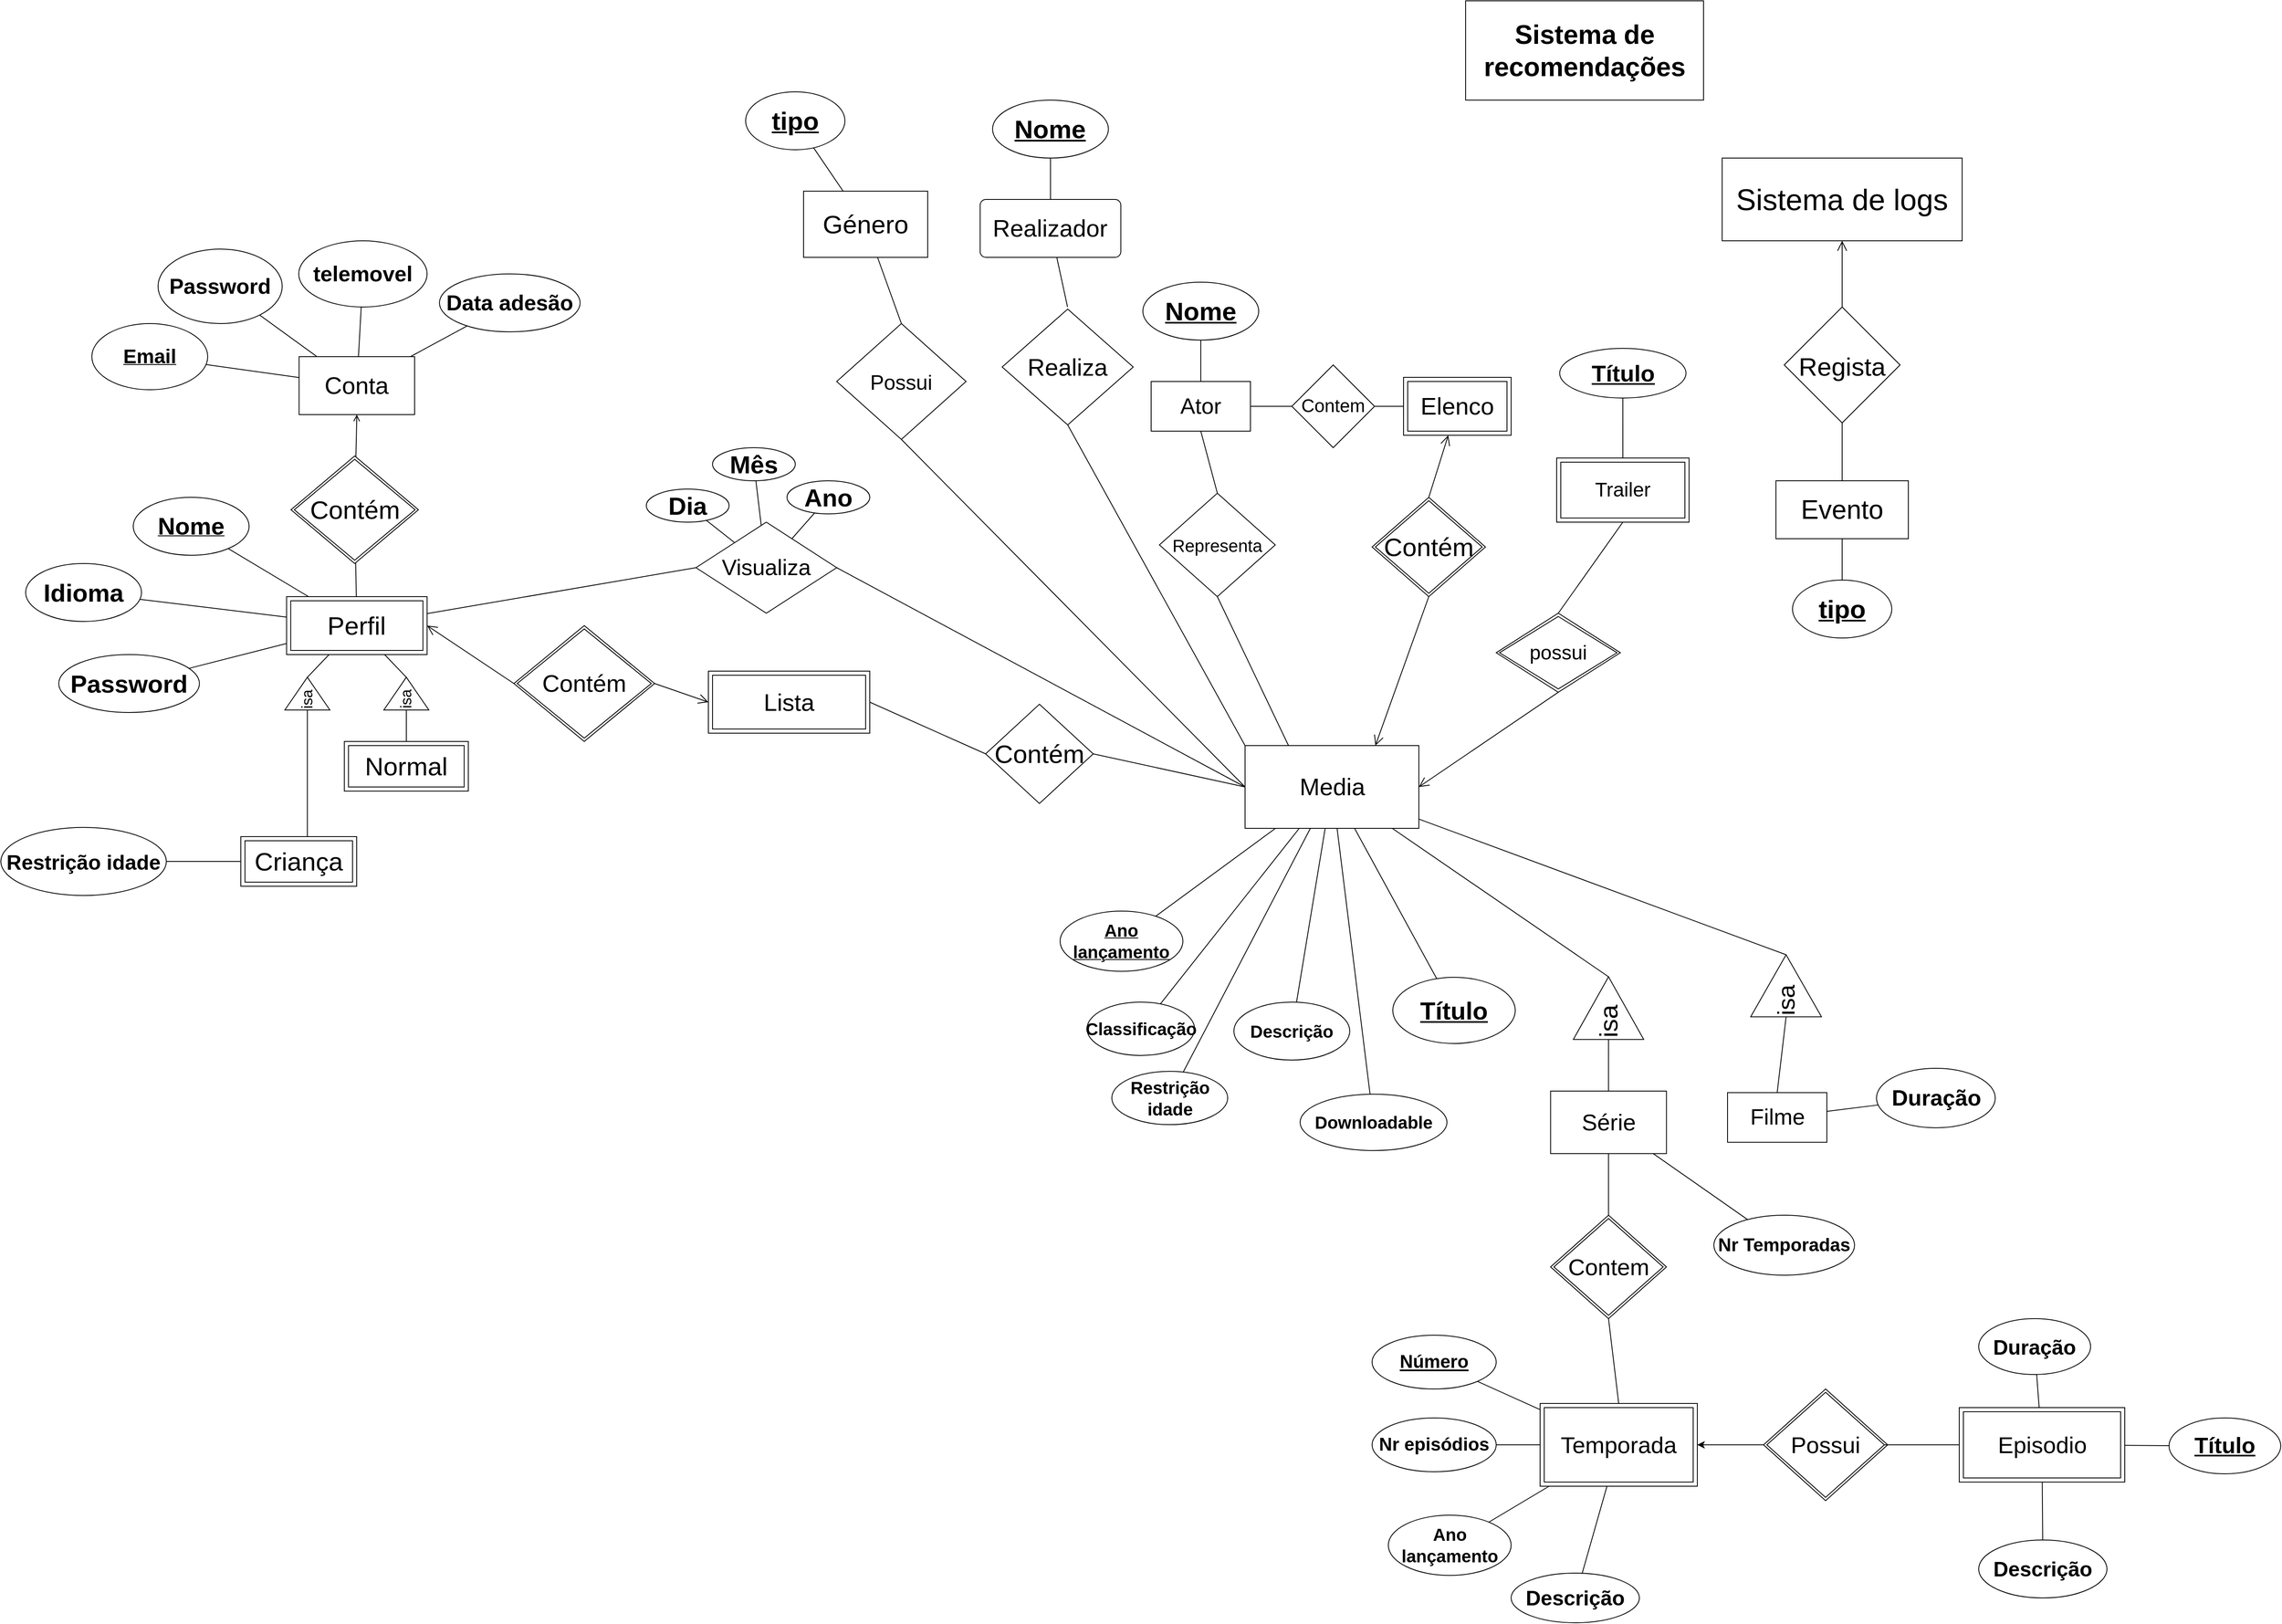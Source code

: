 <mxfile version="15.8.3"><diagram id="VeBFsbZ3vt9mrcwqf2cT" name="Page-1"><mxGraphModel dx="2844" dy="1560" grid="1" gridSize="10" guides="1" tooltips="1" connect="1" arrows="1" fold="1" page="1" pageScale="1" pageWidth="827" pageHeight="1169" math="0" shadow="0"><root><mxCell id="0"/><mxCell id="1" parent="0"/><mxCell id="CeaqPYZjbK2LH5rk1caK-1" value="&lt;font style=&quot;font-size: 29px&quot;&gt;Conta&lt;/font&gt;" style="rounded=0;whiteSpace=wrap;html=1;" vertex="1" parent="1"><mxGeometry x="1040.4" y="470" width="139.6" height="70" as="geometry"/></mxCell><mxCell id="CeaqPYZjbK2LH5rk1caK-2" value="&lt;font style=&quot;font-size: 29px&quot;&gt;Media&lt;/font&gt;" style="rounded=0;whiteSpace=wrap;html=1;fontSize=18;" vertex="1" parent="1"><mxGeometry x="2183.5" y="940" width="210" height="100" as="geometry"/></mxCell><mxCell id="CeaqPYZjbK2LH5rk1caK-3" value="&lt;font style=&quot;font-size: 27px&quot;&gt;Filme&lt;/font&gt;" style="rounded=0;whiteSpace=wrap;html=1;fontSize=18;" vertex="1" parent="1"><mxGeometry x="2766.5" y="1359.36" width="120" height="60" as="geometry"/></mxCell><mxCell id="CeaqPYZjbK2LH5rk1caK-4" value="&lt;font style=&quot;font-size: 28px&quot;&gt;Série&lt;/font&gt;" style="rounded=0;whiteSpace=wrap;html=1;fontSize=18;" vertex="1" parent="1"><mxGeometry x="2552.69" y="1357.5" width="140" height="75.56" as="geometry"/></mxCell><mxCell id="CeaqPYZjbK2LH5rk1caK-5" value="" style="endArrow=open;html=1;rounded=0;fontSize=18;entryX=0.5;entryY=1;entryDx=0;entryDy=0;startArrow=none;startFill=0;endFill=0;" edge="1" parent="1" source="CeaqPYZjbK2LH5rk1caK-41" target="CeaqPYZjbK2LH5rk1caK-1"><mxGeometry width="50" height="50" relative="1" as="geometry"><mxPoint x="1110.2" y="580" as="sourcePoint"/><mxPoint x="1420.2" y="690" as="targetPoint"/></mxGeometry></mxCell><mxCell id="CeaqPYZjbK2LH5rk1caK-6" value="" style="endArrow=none;html=1;rounded=0;fontSize=18;" edge="1" parent="1" source="CeaqPYZjbK2LH5rk1caK-38" target="CeaqPYZjbK2LH5rk1caK-41"><mxGeometry width="50" height="50" relative="1" as="geometry"><mxPoint x="1110.2" y="770" as="sourcePoint"/><mxPoint x="1110.2" y="710" as="targetPoint"/></mxGeometry></mxCell><mxCell id="CeaqPYZjbK2LH5rk1caK-7" value="&lt;div style=&quot;font-size: 29px&quot; align=&quot;left&quot;&gt;&lt;font style=&quot;font-size: 29px&quot;&gt;isa&lt;/font&gt;&lt;/div&gt;" style="triangle;whiteSpace=wrap;html=1;fontSize=18;rotation=-90;align=left;" vertex="1" parent="1"><mxGeometry x="2799.76" y="1187.5" width="75" height="85.56" as="geometry"/></mxCell><mxCell id="CeaqPYZjbK2LH5rk1caK-8" value="&lt;div style=&quot;font-size: 31px&quot; align=&quot;left&quot;&gt;&lt;font style=&quot;font-size: 31px&quot;&gt;isa&lt;/font&gt;&lt;/div&gt;" style="triangle;whiteSpace=wrap;html=1;fontSize=18;rotation=-90;align=left;" vertex="1" parent="1"><mxGeometry x="2584.84" y="1214.72" width="75.71" height="85" as="geometry"/></mxCell><mxCell id="CeaqPYZjbK2LH5rk1caK-9" value="" style="endArrow=none;html=1;rounded=0;fontSize=18;exitX=0.5;exitY=0;exitDx=0;exitDy=0;entryX=0;entryY=0.5;entryDx=0;entryDy=0;" edge="1" parent="1" source="CeaqPYZjbK2LH5rk1caK-3" target="CeaqPYZjbK2LH5rk1caK-7"><mxGeometry width="50" height="50" relative="1" as="geometry"><mxPoint x="2682.39" y="1195.36" as="sourcePoint"/><mxPoint x="2732.39" y="1145.36" as="targetPoint"/></mxGeometry></mxCell><mxCell id="CeaqPYZjbK2LH5rk1caK-10" value="" style="endArrow=none;html=1;rounded=0;fontSize=18;entryX=1;entryY=0.5;entryDx=0;entryDy=0;" edge="1" parent="1" source="CeaqPYZjbK2LH5rk1caK-2" target="CeaqPYZjbK2LH5rk1caK-7"><mxGeometry width="50" height="50" relative="1" as="geometry"><mxPoint x="1844" y="1020" as="sourcePoint"/><mxPoint x="1944" y="930" as="targetPoint"/></mxGeometry></mxCell><mxCell id="CeaqPYZjbK2LH5rk1caK-11" value="" style="endArrow=none;html=1;rounded=0;fontSize=18;exitX=0.5;exitY=0;exitDx=0;exitDy=0;entryX=0;entryY=0.5;entryDx=0;entryDy=0;" edge="1" parent="1" source="CeaqPYZjbK2LH5rk1caK-4" target="CeaqPYZjbK2LH5rk1caK-8"><mxGeometry width="50" height="50" relative="1" as="geometry"><mxPoint x="2107.39" y="1231.94" as="sourcePoint"/><mxPoint x="2157.39" y="1181.94" as="targetPoint"/></mxGeometry></mxCell><mxCell id="CeaqPYZjbK2LH5rk1caK-12" value="" style="endArrow=none;html=1;rounded=0;fontSize=18;entryX=1;entryY=0.5;entryDx=0;entryDy=0;" edge="1" parent="1" source="CeaqPYZjbK2LH5rk1caK-2" target="CeaqPYZjbK2LH5rk1caK-8"><mxGeometry width="50" height="50" relative="1" as="geometry"><mxPoint x="1844" y="1020" as="sourcePoint"/><mxPoint x="1894" y="970" as="targetPoint"/></mxGeometry></mxCell><mxCell id="CeaqPYZjbK2LH5rk1caK-13" value="" style="endArrow=none;html=1;rounded=0;fontSize=19;exitX=0.5;exitY=0;exitDx=0;exitDy=0;" edge="1" parent="1" source="CeaqPYZjbK2LH5rk1caK-15" target="CeaqPYZjbK2LH5rk1caK-14"><mxGeometry width="50" height="50" relative="1" as="geometry"><mxPoint x="1857" y="390" as="sourcePoint"/><mxPoint x="1693" y="530" as="targetPoint"/></mxGeometry></mxCell><mxCell id="CeaqPYZjbK2LH5rk1caK-14" value="&lt;font style=&quot;font-size: 31px&quot;&gt;Género&lt;/font&gt;" style="rounded=0;whiteSpace=wrap;html=1;fontSize=19;" vertex="1" parent="1"><mxGeometry x="1650" y="270" width="150" height="80" as="geometry"/></mxCell><mxCell id="CeaqPYZjbK2LH5rk1caK-15" value="&lt;font style=&quot;font-size: 25px&quot;&gt;Possui&lt;/font&gt;" style="rhombus;whiteSpace=wrap;html=1;fontSize=19;" vertex="1" parent="1"><mxGeometry x="1690" y="430" width="156.38" height="140" as="geometry"/></mxCell><mxCell id="CeaqPYZjbK2LH5rk1caK-16" value="" style="endArrow=none;html=1;rounded=0;fontSize=19;entryX=0.5;entryY=1;entryDx=0;entryDy=0;exitX=0;exitY=0.5;exitDx=0;exitDy=0;" edge="1" parent="1" source="CeaqPYZjbK2LH5rk1caK-2" target="CeaqPYZjbK2LH5rk1caK-15"><mxGeometry width="50" height="50" relative="1" as="geometry"><mxPoint x="1810" y="960" as="sourcePoint"/><mxPoint x="1860" y="910" as="targetPoint"/></mxGeometry></mxCell><mxCell id="CeaqPYZjbK2LH5rk1caK-17" value="&lt;font style=&quot;font-size: 21px&quot;&gt;Representa&lt;/font&gt;" style="rhombus;whiteSpace=wrap;html=1;fontSize=19;" vertex="1" parent="1"><mxGeometry x="2080" y="635" width="140" height="125" as="geometry"/></mxCell><mxCell id="CeaqPYZjbK2LH5rk1caK-18" value="" style="endArrow=none;html=1;rounded=0;fontSize=19;entryX=0.5;entryY=1;entryDx=0;entryDy=0;exitX=0.25;exitY=0;exitDx=0;exitDy=0;" edge="1" parent="1" source="CeaqPYZjbK2LH5rk1caK-2" target="CeaqPYZjbK2LH5rk1caK-17"><mxGeometry width="50" height="50" relative="1" as="geometry"><mxPoint x="2030" y="1010" as="sourcePoint"/><mxPoint x="1860" y="910" as="targetPoint"/></mxGeometry></mxCell><mxCell id="CeaqPYZjbK2LH5rk1caK-19" value="&lt;font style=&quot;font-size: 27px&quot;&gt;Ator&lt;/font&gt;" style="rounded=0;whiteSpace=wrap;html=1;fontSize=19;" vertex="1" parent="1"><mxGeometry x="2070" y="500" width="120" height="60" as="geometry"/></mxCell><mxCell id="CeaqPYZjbK2LH5rk1caK-20" value="" style="endArrow=none;html=1;rounded=0;fontSize=19;entryX=0.5;entryY=1;entryDx=0;entryDy=0;exitX=0.5;exitY=0;exitDx=0;exitDy=0;" edge="1" parent="1" source="CeaqPYZjbK2LH5rk1caK-17" target="CeaqPYZjbK2LH5rk1caK-19"><mxGeometry width="50" height="50" relative="1" as="geometry"><mxPoint x="1930" y="870" as="sourcePoint"/><mxPoint x="1980" y="820" as="targetPoint"/></mxGeometry></mxCell><mxCell id="CeaqPYZjbK2LH5rk1caK-21" value="&lt;div align=&quot;left&quot;&gt;isa&lt;/div&gt;" style="triangle;whiteSpace=wrap;html=1;fontSize=18;rotation=-90;align=left;" vertex="1" parent="1"><mxGeometry x="1030.61" y="850" width="39.59" height="54.44" as="geometry"/></mxCell><mxCell id="CeaqPYZjbK2LH5rk1caK-22" value="&lt;div align=&quot;left&quot;&gt;isa&lt;/div&gt;" style="triangle;whiteSpace=wrap;html=1;fontSize=18;rotation=-90;align=left;" vertex="1" parent="1"><mxGeometry x="1150.2" y="850" width="39.59" height="54.44" as="geometry"/></mxCell><mxCell id="CeaqPYZjbK2LH5rk1caK-23" value="" style="endArrow=none;html=1;rounded=0;fontSize=16;exitX=1;exitY=0.5;exitDx=0;exitDy=0;" edge="1" parent="1" source="CeaqPYZjbK2LH5rk1caK-21" target="CeaqPYZjbK2LH5rk1caK-38"><mxGeometry width="50" height="50" relative="1" as="geometry"><mxPoint x="1410.2" y="1040" as="sourcePoint"/><mxPoint x="1110.2" y="830" as="targetPoint"/></mxGeometry></mxCell><mxCell id="CeaqPYZjbK2LH5rk1caK-24" value="" style="endArrow=none;html=1;rounded=0;fontSize=16;exitX=1;exitY=0.5;exitDx=0;exitDy=0;" edge="1" parent="1" source="CeaqPYZjbK2LH5rk1caK-22" target="CeaqPYZjbK2LH5rk1caK-38"><mxGeometry width="50" height="50" relative="1" as="geometry"><mxPoint x="1410.2" y="1040" as="sourcePoint"/><mxPoint x="1110.2" y="830" as="targetPoint"/></mxGeometry></mxCell><mxCell id="CeaqPYZjbK2LH5rk1caK-25" value="" style="endArrow=none;html=1;rounded=0;fontSize=16;entryX=0;entryY=0.5;entryDx=0;entryDy=0;exitX=0.5;exitY=0;exitDx=0;exitDy=0;" edge="1" parent="1" target="CeaqPYZjbK2LH5rk1caK-21"><mxGeometry width="50" height="50" relative="1" as="geometry"><mxPoint x="1050.4" y="1050" as="sourcePoint"/><mxPoint x="1460.2" y="990" as="targetPoint"/></mxGeometry></mxCell><mxCell id="CeaqPYZjbK2LH5rk1caK-26" value="" style="endArrow=none;html=1;rounded=0;fontSize=16;exitX=0;exitY=0.5;exitDx=0;exitDy=0;entryX=0.5;entryY=0;entryDx=0;entryDy=0;" edge="1" parent="1" source="CeaqPYZjbK2LH5rk1caK-22" target="CeaqPYZjbK2LH5rk1caK-39"><mxGeometry width="50" height="50" relative="1" as="geometry"><mxPoint x="1410.2" y="1040" as="sourcePoint"/><mxPoint x="1170" y="940" as="targetPoint"/></mxGeometry></mxCell><mxCell id="CeaqPYZjbK2LH5rk1caK-27" value="" style="endArrow=open;html=1;rounded=0;fontSize=22;entryX=0.75;entryY=0;entryDx=0;entryDy=0;endFill=0;endSize=10;startSize=10;exitX=0.5;exitY=1;exitDx=0;exitDy=0;" edge="1" parent="1" source="CeaqPYZjbK2LH5rk1caK-42" target="CeaqPYZjbK2LH5rk1caK-2"><mxGeometry width="50" height="50" relative="1" as="geometry"><mxPoint x="2330" y="860" as="sourcePoint"/><mxPoint x="1780" y="960" as="targetPoint"/></mxGeometry></mxCell><mxCell id="CeaqPYZjbK2LH5rk1caK-28" value="" style="endArrow=none;html=1;rounded=0;fontSize=22;startArrow=open;startFill=0;endSize=10;startSize=10;entryX=0.5;entryY=0;entryDx=0;entryDy=0;" edge="1" parent="1" source="CeaqPYZjbK2LH5rk1caK-43" target="CeaqPYZjbK2LH5rk1caK-42"><mxGeometry width="50" height="50" relative="1" as="geometry"><mxPoint x="2440" y="560" as="sourcePoint"/><mxPoint x="2440" y="665" as="targetPoint"/></mxGeometry></mxCell><mxCell id="CeaqPYZjbK2LH5rk1caK-29" value="Contem" style="rhombus;whiteSpace=wrap;html=1;fontSize=22;" vertex="1" parent="1"><mxGeometry x="2240" y="480" width="100" height="100" as="geometry"/></mxCell><mxCell id="CeaqPYZjbK2LH5rk1caK-30" value="" style="endArrow=none;html=1;rounded=0;fontSize=22;" edge="1" parent="1" source="CeaqPYZjbK2LH5rk1caK-19" target="CeaqPYZjbK2LH5rk1caK-29"><mxGeometry width="50" height="50" relative="1" as="geometry"><mxPoint x="1850" y="920" as="sourcePoint"/><mxPoint x="1900" y="870" as="targetPoint"/></mxGeometry></mxCell><mxCell id="CeaqPYZjbK2LH5rk1caK-31" value="" style="endArrow=none;html=1;rounded=0;fontSize=22;" edge="1" parent="1" source="CeaqPYZjbK2LH5rk1caK-43" target="CeaqPYZjbK2LH5rk1caK-29"><mxGeometry width="50" height="50" relative="1" as="geometry"><mxPoint x="2380" y="530" as="sourcePoint"/><mxPoint x="1900" y="870" as="targetPoint"/></mxGeometry></mxCell><mxCell id="CeaqPYZjbK2LH5rk1caK-32" value="" style="endArrow=none;html=1;rounded=0;entryX=0;entryY=0.5;entryDx=0;entryDy=0;" edge="1" parent="1" source="CeaqPYZjbK2LH5rk1caK-38" target="CeaqPYZjbK2LH5rk1caK-33"><mxGeometry width="50" height="50" relative="1" as="geometry"><mxPoint x="1200" y="770" as="sourcePoint"/><mxPoint x="1770" y="1040" as="targetPoint"/></mxGeometry></mxCell><mxCell id="CeaqPYZjbK2LH5rk1caK-33" value="&lt;font style=&quot;font-size: 27px&quot;&gt;Visualiza&lt;/font&gt;" style="rhombus;whiteSpace=wrap;html=1;fontSize=22;" vertex="1" parent="1"><mxGeometry x="1520" y="670" width="170" height="110" as="geometry"/></mxCell><mxCell id="CeaqPYZjbK2LH5rk1caK-34" value="" style="endArrow=none;html=1;rounded=0;entryX=1;entryY=0.5;entryDx=0;entryDy=0;exitX=0;exitY=0.5;exitDx=0;exitDy=0;" edge="1" parent="1" source="CeaqPYZjbK2LH5rk1caK-2" target="CeaqPYZjbK2LH5rk1caK-33"><mxGeometry width="50" height="50" relative="1" as="geometry"><mxPoint x="1720" y="1090" as="sourcePoint"/><mxPoint x="1770" y="1040" as="targetPoint"/></mxGeometry></mxCell><mxCell id="CeaqPYZjbK2LH5rk1caK-38" value="&lt;font style=&quot;font-size: 31px&quot;&gt;Perfil&lt;/font&gt;" style="shape=ext;margin=3;double=1;whiteSpace=wrap;html=1;align=center;" vertex="1" parent="1"><mxGeometry x="1025.3" y="760" width="169.8" height="70" as="geometry"/></mxCell><mxCell id="CeaqPYZjbK2LH5rk1caK-39" value="Normal" style="shape=ext;margin=3;double=1;whiteSpace=wrap;html=1;align=center;fontSize=31;" vertex="1" parent="1"><mxGeometry x="1095.09" y="935" width="149.8" height="60" as="geometry"/></mxCell><mxCell id="CeaqPYZjbK2LH5rk1caK-40" value="Criança" style="shape=ext;margin=3;double=1;whiteSpace=wrap;html=1;align=center;fontSize=31;" vertex="1" parent="1"><mxGeometry x="970" y="1050" width="140" height="60" as="geometry"/></mxCell><mxCell id="CeaqPYZjbK2LH5rk1caK-41" value="Contém" style="shape=rhombus;double=1;perimeter=rhombusPerimeter;whiteSpace=wrap;html=1;align=center;fontSize=31;" vertex="1" parent="1"><mxGeometry x="1030.61" y="590" width="154" height="130" as="geometry"/></mxCell><mxCell id="CeaqPYZjbK2LH5rk1caK-42" value="Contém" style="shape=rhombus;double=1;perimeter=rhombusPerimeter;whiteSpace=wrap;html=1;align=center;fontSize=31;" vertex="1" parent="1"><mxGeometry x="2337" y="640" width="137" height="120" as="geometry"/></mxCell><mxCell id="CeaqPYZjbK2LH5rk1caK-43" value="Elenco" style="shape=ext;margin=3;double=1;whiteSpace=wrap;html=1;align=center;fontSize=29;" vertex="1" parent="1"><mxGeometry x="2375" y="495" width="130" height="70" as="geometry"/></mxCell><mxCell id="CeaqPYZjbK2LH5rk1caK-48" value="Trailer" style="shape=ext;margin=3;double=1;whiteSpace=wrap;html=1;align=center;fontSize=24;" vertex="1" parent="1"><mxGeometry x="2560" y="592.5" width="160" height="77.5" as="geometry"/></mxCell><mxCell id="CeaqPYZjbK2LH5rk1caK-49" value="possui" style="shape=rhombus;double=1;perimeter=rhombusPerimeter;whiteSpace=wrap;html=1;align=center;fontSize=24;" vertex="1" parent="1"><mxGeometry x="2487" y="780" width="150" height="95.56" as="geometry"/></mxCell><mxCell id="CeaqPYZjbK2LH5rk1caK-50" value="" style="endArrow=none;html=1;rounded=0;fontSize=24;startSize=10;endSize=10;exitX=1;exitY=0.5;exitDx=0;exitDy=0;startArrow=open;startFill=0;entryX=0.5;entryY=1;entryDx=0;entryDy=0;" edge="1" parent="1" source="CeaqPYZjbK2LH5rk1caK-2" target="CeaqPYZjbK2LH5rk1caK-49"><mxGeometry width="50" height="50" relative="1" as="geometry"><mxPoint x="1780" y="1090" as="sourcePoint"/><mxPoint x="1830" y="1040" as="targetPoint"/></mxGeometry></mxCell><mxCell id="CeaqPYZjbK2LH5rk1caK-51" value="" style="endArrow=none;html=1;rounded=0;fontSize=24;startSize=10;endSize=10;entryX=0.5;entryY=1;entryDx=0;entryDy=0;exitX=0.5;exitY=0;exitDx=0;exitDy=0;" edge="1" parent="1" source="CeaqPYZjbK2LH5rk1caK-49" target="CeaqPYZjbK2LH5rk1caK-48"><mxGeometry width="50" height="50" relative="1" as="geometry"><mxPoint x="1780" y="1090" as="sourcePoint"/><mxPoint x="1830" y="1040" as="targetPoint"/></mxGeometry></mxCell><mxCell id="CeaqPYZjbK2LH5rk1caK-52" value="Temporada" style="shape=ext;margin=3;double=1;whiteSpace=wrap;html=1;align=center;fontSize=28;" vertex="1" parent="1"><mxGeometry x="2540" y="1735" width="190" height="100" as="geometry"/></mxCell><mxCell id="CeaqPYZjbK2LH5rk1caK-53" value="Episodio" style="shape=ext;margin=3;double=1;whiteSpace=wrap;html=1;align=center;fontSize=28;" vertex="1" parent="1"><mxGeometry x="3046.5" y="1740" width="200" height="90" as="geometry"/></mxCell><mxCell id="CeaqPYZjbK2LH5rk1caK-54" value="Contem" style="shape=rhombus;double=1;perimeter=rhombusPerimeter;whiteSpace=wrap;html=1;align=center;fontSize=28;" vertex="1" parent="1"><mxGeometry x="2552.69" y="1507.5" width="140" height="125" as="geometry"/></mxCell><mxCell id="CeaqPYZjbK2LH5rk1caK-55" value="" style="endArrow=none;html=1;rounded=0;fontSize=28;startSize=10;endSize=10;entryX=0.5;entryY=1;entryDx=0;entryDy=0;exitX=0.5;exitY=0;exitDx=0;exitDy=0;" edge="1" parent="1" source="CeaqPYZjbK2LH5rk1caK-54" target="CeaqPYZjbK2LH5rk1caK-4"><mxGeometry relative="1" as="geometry"><mxPoint x="1866.5" y="1517.5" as="sourcePoint"/><mxPoint x="2026.5" y="1517.5" as="targetPoint"/></mxGeometry></mxCell><mxCell id="CeaqPYZjbK2LH5rk1caK-56" value="" style="endArrow=none;html=1;rounded=0;fontSize=28;startSize=10;endSize=10;entryX=0.5;entryY=1;entryDx=0;entryDy=0;exitX=0.5;exitY=0;exitDx=0;exitDy=0;" edge="1" parent="1" source="CeaqPYZjbK2LH5rk1caK-52" target="CeaqPYZjbK2LH5rk1caK-54"><mxGeometry relative="1" as="geometry"><mxPoint x="2621.5" y="1587.5" as="sourcePoint"/><mxPoint x="2686.5" y="1517.5" as="targetPoint"/></mxGeometry></mxCell><mxCell id="CeaqPYZjbK2LH5rk1caK-57" value="" style="edgeStyle=orthogonalEdgeStyle;rounded=0;orthogonalLoop=1;jettySize=auto;html=1;fontSize=21;" edge="1" parent="1" source="CeaqPYZjbK2LH5rk1caK-58" target="CeaqPYZjbK2LH5rk1caK-52"><mxGeometry relative="1" as="geometry"/></mxCell><mxCell id="CeaqPYZjbK2LH5rk1caK-58" value="Possui" style="shape=rhombus;double=1;perimeter=rhombusPerimeter;whiteSpace=wrap;html=1;align=center;fontSize=28;" vertex="1" parent="1"><mxGeometry x="2810" y="1717.5" width="150" height="135" as="geometry"/></mxCell><mxCell id="CeaqPYZjbK2LH5rk1caK-59" value="" style="endArrow=none;html=1;rounded=0;fontSize=28;startSize=10;endSize=10;exitX=1;exitY=0.5;exitDx=0;exitDy=0;" edge="1" parent="1" source="CeaqPYZjbK2LH5rk1caK-52" target="CeaqPYZjbK2LH5rk1caK-58"><mxGeometry relative="1" as="geometry"><mxPoint x="2056.5" y="1425" as="sourcePoint"/><mxPoint x="2806.09" y="1785" as="targetPoint"/></mxGeometry></mxCell><mxCell id="CeaqPYZjbK2LH5rk1caK-60" value="" style="endArrow=none;html=1;rounded=0;fontSize=28;startSize=10;endSize=10;entryX=0;entryY=0.5;entryDx=0;entryDy=0;exitX=1;exitY=0.5;exitDx=0;exitDy=0;" edge="1" parent="1" target="CeaqPYZjbK2LH5rk1caK-53"><mxGeometry relative="1" as="geometry"><mxPoint x="2956.09" y="1785" as="sourcePoint"/><mxPoint x="2816.5" y="1660" as="targetPoint"/></mxGeometry></mxCell><mxCell id="CeaqPYZjbK2LH5rk1caK-61" value="Realiza" style="shape=rhombus;perimeter=rhombusPerimeter;whiteSpace=wrap;html=1;align=center;fontSize=29;" vertex="1" parent="1"><mxGeometry x="1890" y="412.5" width="158.38" height="140" as="geometry"/></mxCell><mxCell id="CeaqPYZjbK2LH5rk1caK-62" value="" style="endArrow=none;html=1;rounded=0;fontSize=29;startSize=10;endSize=10;entryX=0.5;entryY=1;entryDx=0;entryDy=0;exitX=0;exitY=0;exitDx=0;exitDy=0;" edge="1" parent="1" source="CeaqPYZjbK2LH5rk1caK-2" target="CeaqPYZjbK2LH5rk1caK-61"><mxGeometry relative="1" as="geometry"><mxPoint x="1720" y="1140" as="sourcePoint"/><mxPoint x="1880" y="1140" as="targetPoint"/></mxGeometry></mxCell><mxCell id="CeaqPYZjbK2LH5rk1caK-63" value="Realizador" style="rounded=1;arcSize=10;whiteSpace=wrap;html=1;align=center;fontSize=29;" vertex="1" parent="1"><mxGeometry x="1863.38" y="280" width="170" height="70" as="geometry"/></mxCell><mxCell id="CeaqPYZjbK2LH5rk1caK-64" value="" style="endArrow=none;html=1;rounded=0;fontSize=29;startSize=10;endSize=10;" edge="1" parent="1" target="CeaqPYZjbK2LH5rk1caK-63"><mxGeometry relative="1" as="geometry"><mxPoint x="1969" y="410" as="sourcePoint"/><mxPoint x="1979.19" y="562.5" as="targetPoint"/></mxGeometry></mxCell><mxCell id="CeaqPYZjbK2LH5rk1caK-65" value="Contém" style="shape=rhombus;double=1;perimeter=rhombusPerimeter;whiteSpace=wrap;html=1;align=center;fontSize=29;" vertex="1" parent="1"><mxGeometry x="1300" y="795" width="170" height="140" as="geometry"/></mxCell><mxCell id="CeaqPYZjbK2LH5rk1caK-66" value="Lista" style="shape=ext;margin=3;double=1;whiteSpace=wrap;html=1;align=center;fontSize=29;" vertex="1" parent="1"><mxGeometry x="1535" y="850" width="195" height="75" as="geometry"/></mxCell><mxCell id="CeaqPYZjbK2LH5rk1caK-67" value="" style="endArrow=none;html=1;rounded=0;fontSize=29;startSize=10;endSize=14;startArrow=open;startFill=0;entryX=0;entryY=0.5;entryDx=0;entryDy=0;exitX=1;exitY=0.5;exitDx=0;exitDy=0;" edge="1" parent="1" source="CeaqPYZjbK2LH5rk1caK-38" target="CeaqPYZjbK2LH5rk1caK-65"><mxGeometry relative="1" as="geometry"><mxPoint x="1190" y="780" as="sourcePoint"/><mxPoint x="1410" y="780" as="targetPoint"/></mxGeometry></mxCell><mxCell id="CeaqPYZjbK2LH5rk1caK-68" value="" style="endArrow=open;html=1;rounded=0;fontSize=29;startSize=10;endSize=10;exitX=1;exitY=0.5;exitDx=0;exitDy=0;entryX=0;entryY=0.5;entryDx=0;entryDy=0;startArrow=none;startFill=0;endFill=0;" edge="1" parent="1" source="CeaqPYZjbK2LH5rk1caK-65" target="CeaqPYZjbK2LH5rk1caK-66"><mxGeometry relative="1" as="geometry"><mxPoint x="1710" y="750" as="sourcePoint"/><mxPoint x="1870" y="750" as="targetPoint"/></mxGeometry></mxCell><mxCell id="CeaqPYZjbK2LH5rk1caK-69" value="&lt;div&gt;Contém&lt;/div&gt;" style="shape=rhombus;perimeter=rhombusPerimeter;whiteSpace=wrap;html=1;align=center;fontSize=31;" vertex="1" parent="1"><mxGeometry x="1870" y="890" width="130" height="120" as="geometry"/></mxCell><mxCell id="CeaqPYZjbK2LH5rk1caK-70" value="" style="endArrow=none;html=1;rounded=0;fontSize=28;startSize=10;endSize=10;entryX=1;entryY=0.5;entryDx=0;entryDy=0;exitX=0;exitY=0.5;exitDx=0;exitDy=0;" edge="1" parent="1" source="CeaqPYZjbK2LH5rk1caK-69" target="CeaqPYZjbK2LH5rk1caK-66"><mxGeometry width="50" height="50" relative="1" as="geometry"><mxPoint x="1770" y="950" as="sourcePoint"/><mxPoint x="1820" y="900" as="targetPoint"/></mxGeometry></mxCell><mxCell id="CeaqPYZjbK2LH5rk1caK-71" value="" style="endArrow=none;html=1;rounded=0;fontSize=28;startSize=10;endSize=10;entryX=1;entryY=0.5;entryDx=0;entryDy=0;exitX=0;exitY=0.5;exitDx=0;exitDy=0;" edge="1" parent="1" source="CeaqPYZjbK2LH5rk1caK-2" target="CeaqPYZjbK2LH5rk1caK-69"><mxGeometry width="50" height="50" relative="1" as="geometry"><mxPoint x="1770" y="950" as="sourcePoint"/><mxPoint x="1820" y="900" as="targetPoint"/></mxGeometry></mxCell><mxCell id="CeaqPYZjbK2LH5rk1caK-72" value="&lt;font style=&quot;font-size: 36px&quot;&gt;Sistema de logs&lt;/font&gt;" style="rounded=0;whiteSpace=wrap;html=1;" vertex="1" parent="1"><mxGeometry x="2760" y="230" width="290" height="100" as="geometry"/></mxCell><mxCell id="CeaqPYZjbK2LH5rk1caK-73" value="Evento" style="rounded=0;whiteSpace=wrap;html=1;fontSize=32;" vertex="1" parent="1"><mxGeometry x="2825" y="620" width="160" height="70" as="geometry"/></mxCell><mxCell id="CeaqPYZjbK2LH5rk1caK-74" value="&lt;font style=&quot;font-size: 31px&quot;&gt;Regista&lt;/font&gt;" style="rhombus;whiteSpace=wrap;html=1;fontSize=36;" vertex="1" parent="1"><mxGeometry x="2835" y="410" width="140" height="140" as="geometry"/></mxCell><mxCell id="CeaqPYZjbK2LH5rk1caK-75" value="" style="endArrow=open;html=1;rounded=0;fontSize=36;entryX=0.5;entryY=1;entryDx=0;entryDy=0;endFill=0;endSize=10;" edge="1" parent="1" source="CeaqPYZjbK2LH5rk1caK-74" target="CeaqPYZjbK2LH5rk1caK-72"><mxGeometry width="50" height="50" relative="1" as="geometry"><mxPoint x="1700" y="770" as="sourcePoint"/><mxPoint x="1750" y="720" as="targetPoint"/></mxGeometry></mxCell><mxCell id="CeaqPYZjbK2LH5rk1caK-76" value="" style="endArrow=none;html=1;rounded=0;fontSize=36;exitX=0.5;exitY=0;exitDx=0;exitDy=0;" edge="1" parent="1" source="CeaqPYZjbK2LH5rk1caK-73" target="CeaqPYZjbK2LH5rk1caK-74"><mxGeometry width="50" height="50" relative="1" as="geometry"><mxPoint x="1700" y="770" as="sourcePoint"/><mxPoint x="1750" y="720" as="targetPoint"/></mxGeometry></mxCell><mxCell id="CeaqPYZjbK2LH5rk1caK-77" value="&lt;font style=&quot;font-size: 26px&quot;&gt;&lt;b&gt;Password&lt;/b&gt;&lt;/font&gt;" style="ellipse;whiteSpace=wrap;html=1;align=center;" vertex="1" parent="1"><mxGeometry x="870" y="340" width="150" height="90" as="geometry"/></mxCell><mxCell id="CeaqPYZjbK2LH5rk1caK-78" value="&lt;u&gt;&lt;b&gt;&lt;font style=&quot;font-size: 24px&quot;&gt;Email&lt;/font&gt;&lt;/b&gt;&lt;/u&gt;" style="ellipse;whiteSpace=wrap;html=1;align=center;" vertex="1" parent="1"><mxGeometry x="790" y="430" width="140" height="80" as="geometry"/></mxCell><mxCell id="CeaqPYZjbK2LH5rk1caK-79" value="&lt;font style=&quot;font-size: 26px&quot;&gt;&lt;b&gt;telemovel&lt;/b&gt;&lt;/font&gt;" style="ellipse;whiteSpace=wrap;html=1;align=center;" vertex="1" parent="1"><mxGeometry x="1040" y="330" width="155.1" height="80" as="geometry"/></mxCell><mxCell id="CeaqPYZjbK2LH5rk1caK-80" value="&lt;font style=&quot;font-size: 26px&quot;&gt;&lt;b&gt;Data adesão&lt;/b&gt;&lt;/font&gt;" style="ellipse;whiteSpace=wrap;html=1;align=center;" vertex="1" parent="1"><mxGeometry x="1210" y="370" width="170" height="70" as="geometry"/></mxCell><mxCell id="CeaqPYZjbK2LH5rk1caK-81" value="" style="endArrow=none;html=1;rounded=0;" edge="1" parent="1" source="CeaqPYZjbK2LH5rk1caK-1" target="CeaqPYZjbK2LH5rk1caK-78"><mxGeometry width="50" height="50" relative="1" as="geometry"><mxPoint x="1320" y="540" as="sourcePoint"/><mxPoint x="1370" y="490" as="targetPoint"/></mxGeometry></mxCell><mxCell id="CeaqPYZjbK2LH5rk1caK-82" value="" style="endArrow=none;html=1;rounded=0;" edge="1" parent="1" source="CeaqPYZjbK2LH5rk1caK-1" target="CeaqPYZjbK2LH5rk1caK-77"><mxGeometry width="50" height="50" relative="1" as="geometry"><mxPoint x="1320" y="540" as="sourcePoint"/><mxPoint x="1370" y="490" as="targetPoint"/></mxGeometry></mxCell><mxCell id="CeaqPYZjbK2LH5rk1caK-83" value="" style="endArrow=none;html=1;rounded=0;" edge="1" parent="1" source="CeaqPYZjbK2LH5rk1caK-1" target="CeaqPYZjbK2LH5rk1caK-79"><mxGeometry width="50" height="50" relative="1" as="geometry"><mxPoint x="1320" y="540" as="sourcePoint"/><mxPoint x="1370" y="490" as="targetPoint"/></mxGeometry></mxCell><mxCell id="CeaqPYZjbK2LH5rk1caK-84" value="" style="endArrow=none;html=1;rounded=0;" edge="1" parent="1" source="CeaqPYZjbK2LH5rk1caK-1" target="CeaqPYZjbK2LH5rk1caK-80"><mxGeometry width="50" height="50" relative="1" as="geometry"><mxPoint x="1320" y="540" as="sourcePoint"/><mxPoint x="1370" y="490" as="targetPoint"/></mxGeometry></mxCell><mxCell id="CeaqPYZjbK2LH5rk1caK-85" value="&lt;u&gt;&lt;font style=&quot;font-size: 29px&quot;&gt;&lt;b&gt;Nome&lt;/b&gt;&lt;/font&gt;&lt;/u&gt;" style="ellipse;whiteSpace=wrap;html=1;align=center;" vertex="1" parent="1"><mxGeometry x="840" y="640" width="140" height="70" as="geometry"/></mxCell><mxCell id="CeaqPYZjbK2LH5rk1caK-86" value="&lt;font style=&quot;font-size: 30px&quot;&gt;&lt;b&gt;Idioma&lt;/b&gt;&lt;/font&gt;" style="ellipse;whiteSpace=wrap;html=1;align=center;" vertex="1" parent="1"><mxGeometry x="710" y="720" width="140" height="70" as="geometry"/></mxCell><mxCell id="CeaqPYZjbK2LH5rk1caK-87" value="&lt;font style=&quot;font-size: 25px&quot;&gt;&lt;b&gt;Restrição idade&lt;/b&gt;&lt;/font&gt;" style="ellipse;whiteSpace=wrap;html=1;align=center;" vertex="1" parent="1"><mxGeometry x="680" y="1038.89" width="200" height="82.22" as="geometry"/></mxCell><mxCell id="CeaqPYZjbK2LH5rk1caK-88" value="" style="endArrow=none;html=1;rounded=0;" edge="1" parent="1" source="CeaqPYZjbK2LH5rk1caK-38" target="CeaqPYZjbK2LH5rk1caK-85"><mxGeometry width="50" height="50" relative="1" as="geometry"><mxPoint x="1320" y="840" as="sourcePoint"/><mxPoint x="1370" y="790" as="targetPoint"/></mxGeometry></mxCell><mxCell id="CeaqPYZjbK2LH5rk1caK-89" value="" style="endArrow=none;html=1;rounded=0;" edge="1" parent="1" source="CeaqPYZjbK2LH5rk1caK-38" target="CeaqPYZjbK2LH5rk1caK-86"><mxGeometry width="50" height="50" relative="1" as="geometry"><mxPoint x="1320" y="840" as="sourcePoint"/><mxPoint x="1370" y="790" as="targetPoint"/></mxGeometry></mxCell><mxCell id="CeaqPYZjbK2LH5rk1caK-90" value="" style="endArrow=none;html=1;rounded=0;" edge="1" parent="1" source="CeaqPYZjbK2LH5rk1caK-40" target="CeaqPYZjbK2LH5rk1caK-87"><mxGeometry width="50" height="50" relative="1" as="geometry"><mxPoint x="1320" y="840" as="sourcePoint"/><mxPoint x="1370" y="790" as="targetPoint"/></mxGeometry></mxCell><mxCell id="CeaqPYZjbK2LH5rk1caK-91" value="&lt;u&gt;&lt;b&gt;&lt;font style=&quot;font-size: 21px&quot;&gt;Ano lançamento&lt;br&gt;&lt;/font&gt;&lt;/b&gt;&lt;/u&gt;" style="ellipse;whiteSpace=wrap;html=1;align=center;" vertex="1" parent="1"><mxGeometry x="1960" y="1140" width="148.38" height="72.78" as="geometry"/></mxCell><mxCell id="CeaqPYZjbK2LH5rk1caK-92" value="" style="endArrow=none;html=1;rounded=0;fontSize=21;" edge="1" parent="1" source="CeaqPYZjbK2LH5rk1caK-91" target="CeaqPYZjbK2LH5rk1caK-2"><mxGeometry width="50" height="50" relative="1" as="geometry"><mxPoint x="2140" y="1050" as="sourcePoint"/><mxPoint x="2190" y="1000" as="targetPoint"/></mxGeometry></mxCell><mxCell id="CeaqPYZjbK2LH5rk1caK-93" value="&lt;b&gt;Classificação&lt;/b&gt;" style="ellipse;whiteSpace=wrap;html=1;align=center;fontSize=21;" vertex="1" parent="1"><mxGeometry x="1992.5" y="1250" width="130" height="64.44" as="geometry"/></mxCell><mxCell id="CeaqPYZjbK2LH5rk1caK-94" value="" style="endArrow=none;html=1;rounded=0;fontSize=21;" edge="1" parent="1" source="CeaqPYZjbK2LH5rk1caK-93" target="CeaqPYZjbK2LH5rk1caK-2"><mxGeometry width="50" height="50" relative="1" as="geometry"><mxPoint x="2140" y="1050" as="sourcePoint"/><mxPoint x="2190" y="1000" as="targetPoint"/></mxGeometry></mxCell><mxCell id="CeaqPYZjbK2LH5rk1caK-95" value="&lt;b&gt;Restrição idade&lt;/b&gt;" style="ellipse;whiteSpace=wrap;html=1;align=center;fontSize=21;" vertex="1" parent="1"><mxGeometry x="2022.5" y="1333.61" width="140" height="64.44" as="geometry"/></mxCell><mxCell id="CeaqPYZjbK2LH5rk1caK-96" value="" style="endArrow=none;html=1;rounded=0;fontSize=21;" edge="1" parent="1" source="CeaqPYZjbK2LH5rk1caK-95" target="CeaqPYZjbK2LH5rk1caK-2"><mxGeometry width="50" height="50" relative="1" as="geometry"><mxPoint x="2140" y="1050" as="sourcePoint"/><mxPoint x="2190" y="1000" as="targetPoint"/></mxGeometry></mxCell><mxCell id="CeaqPYZjbK2LH5rk1caK-97" value="&lt;b&gt;Descrição&lt;/b&gt;" style="ellipse;whiteSpace=wrap;html=1;align=center;fontSize=21;" vertex="1" parent="1"><mxGeometry x="2170" y="1250.0" width="140" height="70" as="geometry"/></mxCell><mxCell id="CeaqPYZjbK2LH5rk1caK-98" value="" style="endArrow=none;html=1;rounded=0;fontSize=21;" edge="1" parent="1" source="CeaqPYZjbK2LH5rk1caK-97" target="CeaqPYZjbK2LH5rk1caK-2"><mxGeometry width="50" height="50" relative="1" as="geometry"><mxPoint x="2140" y="1050" as="sourcePoint"/><mxPoint x="2190" y="1000" as="targetPoint"/></mxGeometry></mxCell><mxCell id="CeaqPYZjbK2LH5rk1caK-99" value="&lt;b&gt;Downloadable&lt;/b&gt;" style="ellipse;whiteSpace=wrap;html=1;align=center;fontSize=21;" vertex="1" parent="1"><mxGeometry x="2250" y="1361.21" width="177.5" height="68.14" as="geometry"/></mxCell><mxCell id="CeaqPYZjbK2LH5rk1caK-100" value="" style="endArrow=none;html=1;rounded=0;fontSize=21;" edge="1" parent="1" source="CeaqPYZjbK2LH5rk1caK-99" target="CeaqPYZjbK2LH5rk1caK-2"><mxGeometry width="50" height="50" relative="1" as="geometry"><mxPoint x="2140" y="1250" as="sourcePoint"/><mxPoint x="2190" y="1200" as="targetPoint"/></mxGeometry></mxCell><mxCell id="CeaqPYZjbK2LH5rk1caK-101" value="&lt;font style=&quot;font-size: 27px&quot;&gt;&lt;b&gt;Duração&lt;/b&gt;&lt;/font&gt;" style="ellipse;whiteSpace=wrap;html=1;align=center;fontSize=21;" vertex="1" parent="1"><mxGeometry x="2946.5" y="1330" width="143.5" height="71.86" as="geometry"/></mxCell><mxCell id="CeaqPYZjbK2LH5rk1caK-102" value="" style="endArrow=none;html=1;rounded=0;fontSize=21;" edge="1" parent="1" source="CeaqPYZjbK2LH5rk1caK-3" target="CeaqPYZjbK2LH5rk1caK-101"><mxGeometry width="50" height="50" relative="1" as="geometry"><mxPoint x="2140" y="1070" as="sourcePoint"/><mxPoint x="2190" y="1020" as="targetPoint"/></mxGeometry></mxCell><mxCell id="CeaqPYZjbK2LH5rk1caK-103" value="&lt;font style=&quot;font-size: 25px&quot;&gt;&lt;b&gt;Duração&lt;/b&gt;&lt;/font&gt;" style="ellipse;whiteSpace=wrap;html=1;align=center;fontSize=21;" vertex="1" parent="1"><mxGeometry x="3070" y="1632.5" width="135.25" height="67.5" as="geometry"/></mxCell><mxCell id="CeaqPYZjbK2LH5rk1caK-104" value="" style="endArrow=none;html=1;rounded=0;fontSize=22;" edge="1" parent="1" source="CeaqPYZjbK2LH5rk1caK-53" target="CeaqPYZjbK2LH5rk1caK-103"><mxGeometry width="50" height="50" relative="1" as="geometry"><mxPoint x="2140" y="1590" as="sourcePoint"/><mxPoint x="2190" y="1540" as="targetPoint"/></mxGeometry></mxCell><mxCell id="CeaqPYZjbK2LH5rk1caK-105" value="&lt;b&gt;Nr episódios&lt;/b&gt;" style="ellipse;whiteSpace=wrap;html=1;align=center;fontSize=22;" vertex="1" parent="1"><mxGeometry x="2337" y="1752.5" width="150" height="65" as="geometry"/></mxCell><mxCell id="CeaqPYZjbK2LH5rk1caK-106" value="" style="endArrow=none;html=1;rounded=0;fontSize=22;" edge="1" parent="1" source="CeaqPYZjbK2LH5rk1caK-52" target="CeaqPYZjbK2LH5rk1caK-105"><mxGeometry width="50" height="50" relative="1" as="geometry"><mxPoint x="2140" y="1590" as="sourcePoint"/><mxPoint x="2190" y="1540" as="targetPoint"/></mxGeometry></mxCell><mxCell id="CeaqPYZjbK2LH5rk1caK-107" value="&lt;b&gt;Nr Temporadas&lt;/b&gt;" style="ellipse;whiteSpace=wrap;html=1;align=center;fontSize=22;" vertex="1" parent="1"><mxGeometry x="2750" y="1507.5" width="170" height="72.5" as="geometry"/></mxCell><mxCell id="CeaqPYZjbK2LH5rk1caK-108" value="" style="endArrow=none;html=1;rounded=0;fontSize=22;" edge="1" parent="1" source="CeaqPYZjbK2LH5rk1caK-107" target="CeaqPYZjbK2LH5rk1caK-4"><mxGeometry width="50" height="50" relative="1" as="geometry"><mxPoint x="2140" y="1590" as="sourcePoint"/><mxPoint x="2190" y="1540" as="targetPoint"/></mxGeometry></mxCell><mxCell id="CeaqPYZjbK2LH5rk1caK-109" value="&lt;u&gt;&lt;font size=&quot;1&quot;&gt;&lt;b style=&quot;font-size: 30px&quot;&gt;Título&lt;/b&gt;&lt;/font&gt;&lt;/u&gt;" style="ellipse;whiteSpace=wrap;html=1;align=center;fontSize=22;" vertex="1" parent="1"><mxGeometry x="2362" y="1220" width="148" height="80" as="geometry"/></mxCell><mxCell id="CeaqPYZjbK2LH5rk1caK-110" value="" style="endArrow=none;html=1;rounded=0;fontSize=27;" edge="1" parent="1" source="CeaqPYZjbK2LH5rk1caK-109" target="CeaqPYZjbK2LH5rk1caK-2"><mxGeometry width="50" height="50" relative="1" as="geometry"><mxPoint x="2790" y="1230" as="sourcePoint"/><mxPoint x="2840" y="1180" as="targetPoint"/></mxGeometry></mxCell><mxCell id="CeaqPYZjbK2LH5rk1caK-111" value="&lt;u&gt;&lt;b&gt;Título&lt;/b&gt;&lt;/u&gt;" style="ellipse;whiteSpace=wrap;html=1;align=center;fontSize=27;" vertex="1" parent="1"><mxGeometry x="3300" y="1752.5" width="135" height="67.5" as="geometry"/></mxCell><mxCell id="CeaqPYZjbK2LH5rk1caK-112" value="&lt;b&gt;&lt;font style=&quot;font-size: 21px&quot;&gt;Ano lançamento&lt;br&gt;&lt;/font&gt;&lt;/b&gt;" style="ellipse;whiteSpace=wrap;html=1;align=center;" vertex="1" parent="1"><mxGeometry x="2356.62" y="1870" width="148.38" height="72.78" as="geometry"/></mxCell><mxCell id="CeaqPYZjbK2LH5rk1caK-113" value="" style="endArrow=none;html=1;rounded=0;fontSize=27;" edge="1" parent="1" source="CeaqPYZjbK2LH5rk1caK-112" target="CeaqPYZjbK2LH5rk1caK-52"><mxGeometry width="50" height="50" relative="1" as="geometry"><mxPoint x="2790" y="1580" as="sourcePoint"/><mxPoint x="2840" y="1530" as="targetPoint"/></mxGeometry></mxCell><mxCell id="CeaqPYZjbK2LH5rk1caK-114" value="&lt;font style=&quot;font-size: 25px&quot;&gt;&lt;b&gt;Descrição&lt;/b&gt;&lt;/font&gt;" style="ellipse;whiteSpace=wrap;html=1;align=center;fontSize=27;" vertex="1" parent="1"><mxGeometry x="2505" y="1940" width="155" height="60" as="geometry"/></mxCell><mxCell id="CeaqPYZjbK2LH5rk1caK-115" value="" style="endArrow=none;html=1;rounded=0;fontSize=27;" edge="1" parent="1" source="CeaqPYZjbK2LH5rk1caK-114" target="CeaqPYZjbK2LH5rk1caK-52"><mxGeometry width="50" height="50" relative="1" as="geometry"><mxPoint x="2790" y="1580" as="sourcePoint"/><mxPoint x="2840" y="1530" as="targetPoint"/></mxGeometry></mxCell><mxCell id="CeaqPYZjbK2LH5rk1caK-116" value="&lt;font style=&quot;font-size: 25px&quot;&gt;&lt;b&gt;Descrição&lt;/b&gt;&lt;/font&gt;" style="ellipse;whiteSpace=wrap;html=1;align=center;fontSize=27;" vertex="1" parent="1"><mxGeometry x="3070" y="1900" width="155" height="70" as="geometry"/></mxCell><mxCell id="CeaqPYZjbK2LH5rk1caK-117" value="" style="endArrow=none;html=1;rounded=0;fontSize=25;" edge="1" parent="1" source="CeaqPYZjbK2LH5rk1caK-116" target="CeaqPYZjbK2LH5rk1caK-53"><mxGeometry width="50" height="50" relative="1" as="geometry"><mxPoint x="2790" y="1580" as="sourcePoint"/><mxPoint x="2840" y="1530" as="targetPoint"/></mxGeometry></mxCell><mxCell id="CeaqPYZjbK2LH5rk1caK-118" value="" style="endArrow=none;html=1;rounded=0;fontSize=25;" edge="1" parent="1" source="CeaqPYZjbK2LH5rk1caK-53" target="CeaqPYZjbK2LH5rk1caK-111"><mxGeometry width="50" height="50" relative="1" as="geometry"><mxPoint x="2790" y="1580" as="sourcePoint"/><mxPoint x="2840" y="1530" as="targetPoint"/></mxGeometry></mxCell><mxCell id="CeaqPYZjbK2LH5rk1caK-119" value="&lt;u&gt;&lt;font size=&quot;1&quot;&gt;&lt;b style=&quot;font-size: 31px&quot;&gt;Nome&lt;/b&gt;&lt;/font&gt;&lt;/u&gt;" style="ellipse;whiteSpace=wrap;html=1;align=center;fontSize=25;" vertex="1" parent="1"><mxGeometry x="1878.38" y="160" width="140" height="70" as="geometry"/></mxCell><mxCell id="CeaqPYZjbK2LH5rk1caK-120" value="&lt;u&gt;&lt;font size=&quot;1&quot;&gt;&lt;b style=&quot;font-size: 31px&quot;&gt;Nome&lt;/b&gt;&lt;/font&gt;&lt;/u&gt;" style="ellipse;whiteSpace=wrap;html=1;align=center;fontSize=25;" vertex="1" parent="1"><mxGeometry x="2060" y="380" width="140" height="70" as="geometry"/></mxCell><mxCell id="CeaqPYZjbK2LH5rk1caK-121" value="" style="endArrow=none;html=1;rounded=0;fontSize=31;" edge="1" parent="1" source="CeaqPYZjbK2LH5rk1caK-63" target="CeaqPYZjbK2LH5rk1caK-119"><mxGeometry width="50" height="50" relative="1" as="geometry"><mxPoint x="2240" y="830" as="sourcePoint"/><mxPoint x="2290" y="780" as="targetPoint"/></mxGeometry></mxCell><mxCell id="CeaqPYZjbK2LH5rk1caK-122" value="" style="endArrow=none;html=1;rounded=0;fontSize=31;" edge="1" parent="1" source="CeaqPYZjbK2LH5rk1caK-19" target="CeaqPYZjbK2LH5rk1caK-120"><mxGeometry width="50" height="50" relative="1" as="geometry"><mxPoint x="2240" y="830" as="sourcePoint"/><mxPoint x="2290" y="780" as="targetPoint"/></mxGeometry></mxCell><mxCell id="CeaqPYZjbK2LH5rk1caK-123" value="&lt;u&gt;&lt;font size=&quot;1&quot;&gt;&lt;b style=&quot;font-size: 28px&quot;&gt;Título&lt;/b&gt;&lt;/font&gt;&lt;/u&gt;" style="ellipse;whiteSpace=wrap;html=1;align=center;fontSize=25;" vertex="1" parent="1"><mxGeometry x="2563.65" y="460" width="152.69" height="60" as="geometry"/></mxCell><mxCell id="CeaqPYZjbK2LH5rk1caK-124" value="" style="endArrow=none;html=1;rounded=0;fontSize=28;" edge="1" parent="1" source="CeaqPYZjbK2LH5rk1caK-48" target="CeaqPYZjbK2LH5rk1caK-123"><mxGeometry width="50" height="50" relative="1" as="geometry"><mxPoint x="1790" y="830" as="sourcePoint"/><mxPoint x="1840" y="780" as="targetPoint"/></mxGeometry></mxCell><mxCell id="CeaqPYZjbK2LH5rk1caK-125" value="&lt;u&gt;&lt;font style=&quot;font-size: 31px&quot;&gt;&lt;b&gt;tipo&lt;/b&gt;&lt;/font&gt;&lt;/u&gt;" style="ellipse;whiteSpace=wrap;html=1;align=center;fontSize=28;" vertex="1" parent="1"><mxGeometry x="1580" y="150" width="120" height="70" as="geometry"/></mxCell><mxCell id="CeaqPYZjbK2LH5rk1caK-126" value="" style="endArrow=none;html=1;rounded=0;fontSize=31;" edge="1" parent="1" source="CeaqPYZjbK2LH5rk1caK-14" target="CeaqPYZjbK2LH5rk1caK-125"><mxGeometry width="50" height="50" relative="1" as="geometry"><mxPoint x="1790" y="590" as="sourcePoint"/><mxPoint x="1840" y="540" as="targetPoint"/></mxGeometry></mxCell><mxCell id="CeaqPYZjbK2LH5rk1caK-127" value="&lt;u&gt;&lt;font style=&quot;font-size: 31px&quot;&gt;&lt;b&gt;tipo&lt;/b&gt;&lt;/font&gt;&lt;/u&gt;" style="ellipse;whiteSpace=wrap;html=1;align=center;fontSize=28;" vertex="1" parent="1"><mxGeometry x="2845" y="740" width="120" height="70" as="geometry"/></mxCell><mxCell id="CeaqPYZjbK2LH5rk1caK-128" value="" style="endArrow=none;html=1;rounded=0;fontSize=31;entryX=0.5;entryY=1;entryDx=0;entryDy=0;" edge="1" parent="1" source="CeaqPYZjbK2LH5rk1caK-127" target="CeaqPYZjbK2LH5rk1caK-73"><mxGeometry width="50" height="50" relative="1" as="geometry"><mxPoint x="1790" y="590" as="sourcePoint"/><mxPoint x="1840" y="540" as="targetPoint"/></mxGeometry></mxCell><mxCell id="CeaqPYZjbK2LH5rk1caK-129" value="&lt;b&gt;Password&lt;/b&gt;" style="ellipse;whiteSpace=wrap;html=1;align=center;fontSize=30;" vertex="1" parent="1"><mxGeometry x="750" y="830" width="170" height="70" as="geometry"/></mxCell><mxCell id="CeaqPYZjbK2LH5rk1caK-130" value="" style="endArrow=none;html=1;rounded=0;fontSize=30;" edge="1" parent="1" source="CeaqPYZjbK2LH5rk1caK-129" target="CeaqPYZjbK2LH5rk1caK-38"><mxGeometry width="50" height="50" relative="1" as="geometry"><mxPoint x="1790" y="770" as="sourcePoint"/><mxPoint x="1840" y="720" as="targetPoint"/></mxGeometry></mxCell><mxCell id="CeaqPYZjbK2LH5rk1caK-131" value="" style="endArrow=none;html=1;rounded=0;fontSize=30;" edge="1" parent="1" source="CeaqPYZjbK2LH5rk1caK-33" target="CeaqPYZjbK2LH5rk1caK-132"><mxGeometry width="50" height="50" relative="1" as="geometry"><mxPoint x="1580" y="710" as="sourcePoint"/><mxPoint x="1750" y="920" as="targetPoint"/></mxGeometry></mxCell><mxCell id="CeaqPYZjbK2LH5rk1caK-132" value="&lt;b&gt;Dia&lt;/b&gt;" style="ellipse;whiteSpace=wrap;html=1;align=center;fontSize=30;" vertex="1" parent="1"><mxGeometry x="1460" y="630" width="100" height="40" as="geometry"/></mxCell><mxCell id="CeaqPYZjbK2LH5rk1caK-133" value="&lt;b&gt;Mês&lt;/b&gt;" style="ellipse;whiteSpace=wrap;html=1;align=center;fontSize=30;" vertex="1" parent="1"><mxGeometry x="1540" y="580" width="100" height="40" as="geometry"/></mxCell><mxCell id="CeaqPYZjbK2LH5rk1caK-134" value="" style="endArrow=none;html=1;rounded=0;fontSize=30;" edge="1" parent="1" source="CeaqPYZjbK2LH5rk1caK-33" target="CeaqPYZjbK2LH5rk1caK-133"><mxGeometry width="50" height="50" relative="1" as="geometry"><mxPoint x="1700" y="970" as="sourcePoint"/><mxPoint x="1750" y="920" as="targetPoint"/></mxGeometry></mxCell><mxCell id="CeaqPYZjbK2LH5rk1caK-135" value="&lt;b&gt;Ano&lt;/b&gt;" style="ellipse;whiteSpace=wrap;html=1;align=center;fontSize=30;" vertex="1" parent="1"><mxGeometry x="1630" y="620" width="100" height="40" as="geometry"/></mxCell><mxCell id="CeaqPYZjbK2LH5rk1caK-136" value="" style="endArrow=none;html=1;rounded=0;fontSize=30;" edge="1" parent="1" source="CeaqPYZjbK2LH5rk1caK-33" target="CeaqPYZjbK2LH5rk1caK-135"><mxGeometry width="50" height="50" relative="1" as="geometry"><mxPoint x="1700" y="970" as="sourcePoint"/><mxPoint x="1750" y="920" as="targetPoint"/></mxGeometry></mxCell><mxCell id="CeaqPYZjbK2LH5rk1caK-142" value="&lt;u&gt;&lt;b&gt;Número&lt;/b&gt;&lt;/u&gt;" style="ellipse;whiteSpace=wrap;html=1;align=center;fontSize=22;" vertex="1" parent="1"><mxGeometry x="2337" y="1652.5" width="150" height="65" as="geometry"/></mxCell><mxCell id="CeaqPYZjbK2LH5rk1caK-143" value="" style="endArrow=none;html=1;rounded=0;fontSize=22;" edge="1" parent="1" source="CeaqPYZjbK2LH5rk1caK-142" target="CeaqPYZjbK2LH5rk1caK-52"><mxGeometry width="50" height="50" relative="1" as="geometry"><mxPoint x="2780" y="1610" as="sourcePoint"/><mxPoint x="2830" y="1560" as="targetPoint"/></mxGeometry></mxCell><mxCell id="CeaqPYZjbK2LH5rk1caK-144" value="&lt;font style=&quot;font-size: 32px&quot;&gt;&lt;b&gt;Sistema de recomendações&lt;br&gt;&lt;/b&gt;&lt;/font&gt;" style="rounded=0;whiteSpace=wrap;html=1;fontSize=22;" vertex="1" parent="1"><mxGeometry x="2450" y="40" width="287.5" height="120" as="geometry"/></mxCell></root></mxGraphModel></diagram></mxfile>